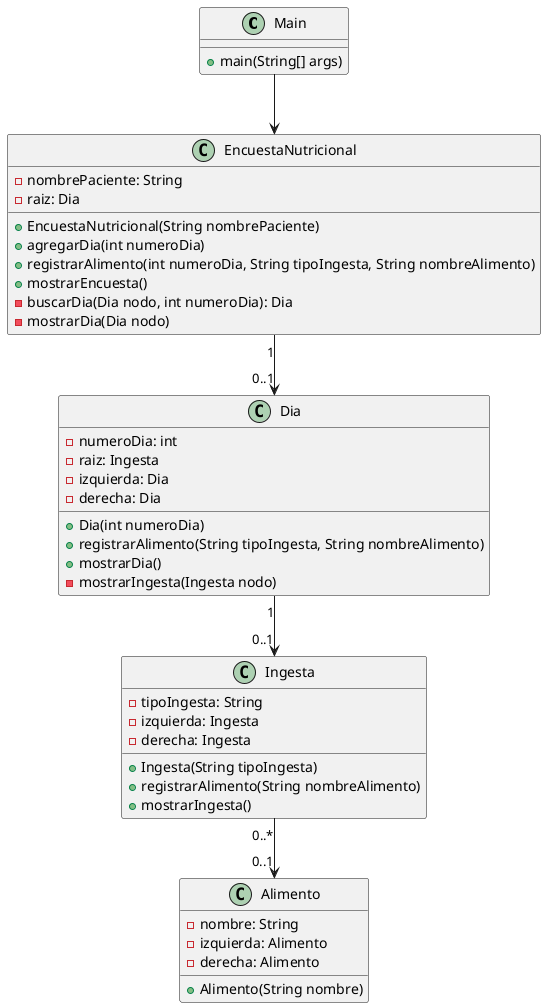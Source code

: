 @startuml
class Main {
  +main(String[] args)
}

class EncuestaNutricional {
  -nombrePaciente: String
  -raiz: Dia

  +EncuestaNutricional(String nombrePaciente)
  +agregarDia(int numeroDia)
  +registrarAlimento(int numeroDia, String tipoIngesta, String nombreAlimento)
  +mostrarEncuesta()
  -buscarDia(Dia nodo, int numeroDia): Dia
  -mostrarDia(Dia nodo)
}

class Dia {
  -numeroDia: int
  -raiz: Ingesta
  -izquierda: Dia
  -derecha: Dia

  +Dia(int numeroDia)
  +registrarAlimento(String tipoIngesta, String nombreAlimento)
  +mostrarDia()
  -mostrarIngesta(Ingesta nodo)
}

class Ingesta {
  -tipoIngesta: String
  -izquierda: Ingesta
  -derecha: Ingesta

  +Ingesta(String tipoIngesta)
  +registrarAlimento(String nombreAlimento)
  +mostrarIngesta()
}

class Alimento {
  -nombre: String
  -izquierda: Alimento
  -derecha: Alimento

  +Alimento(String nombre)
}

Main --> EncuestaNutricional
EncuestaNutricional "1" --> "0..1" Dia
Dia "1" --> "0..1" Ingesta
Ingesta "0..*" --> "0..1" Alimento
@enduml
